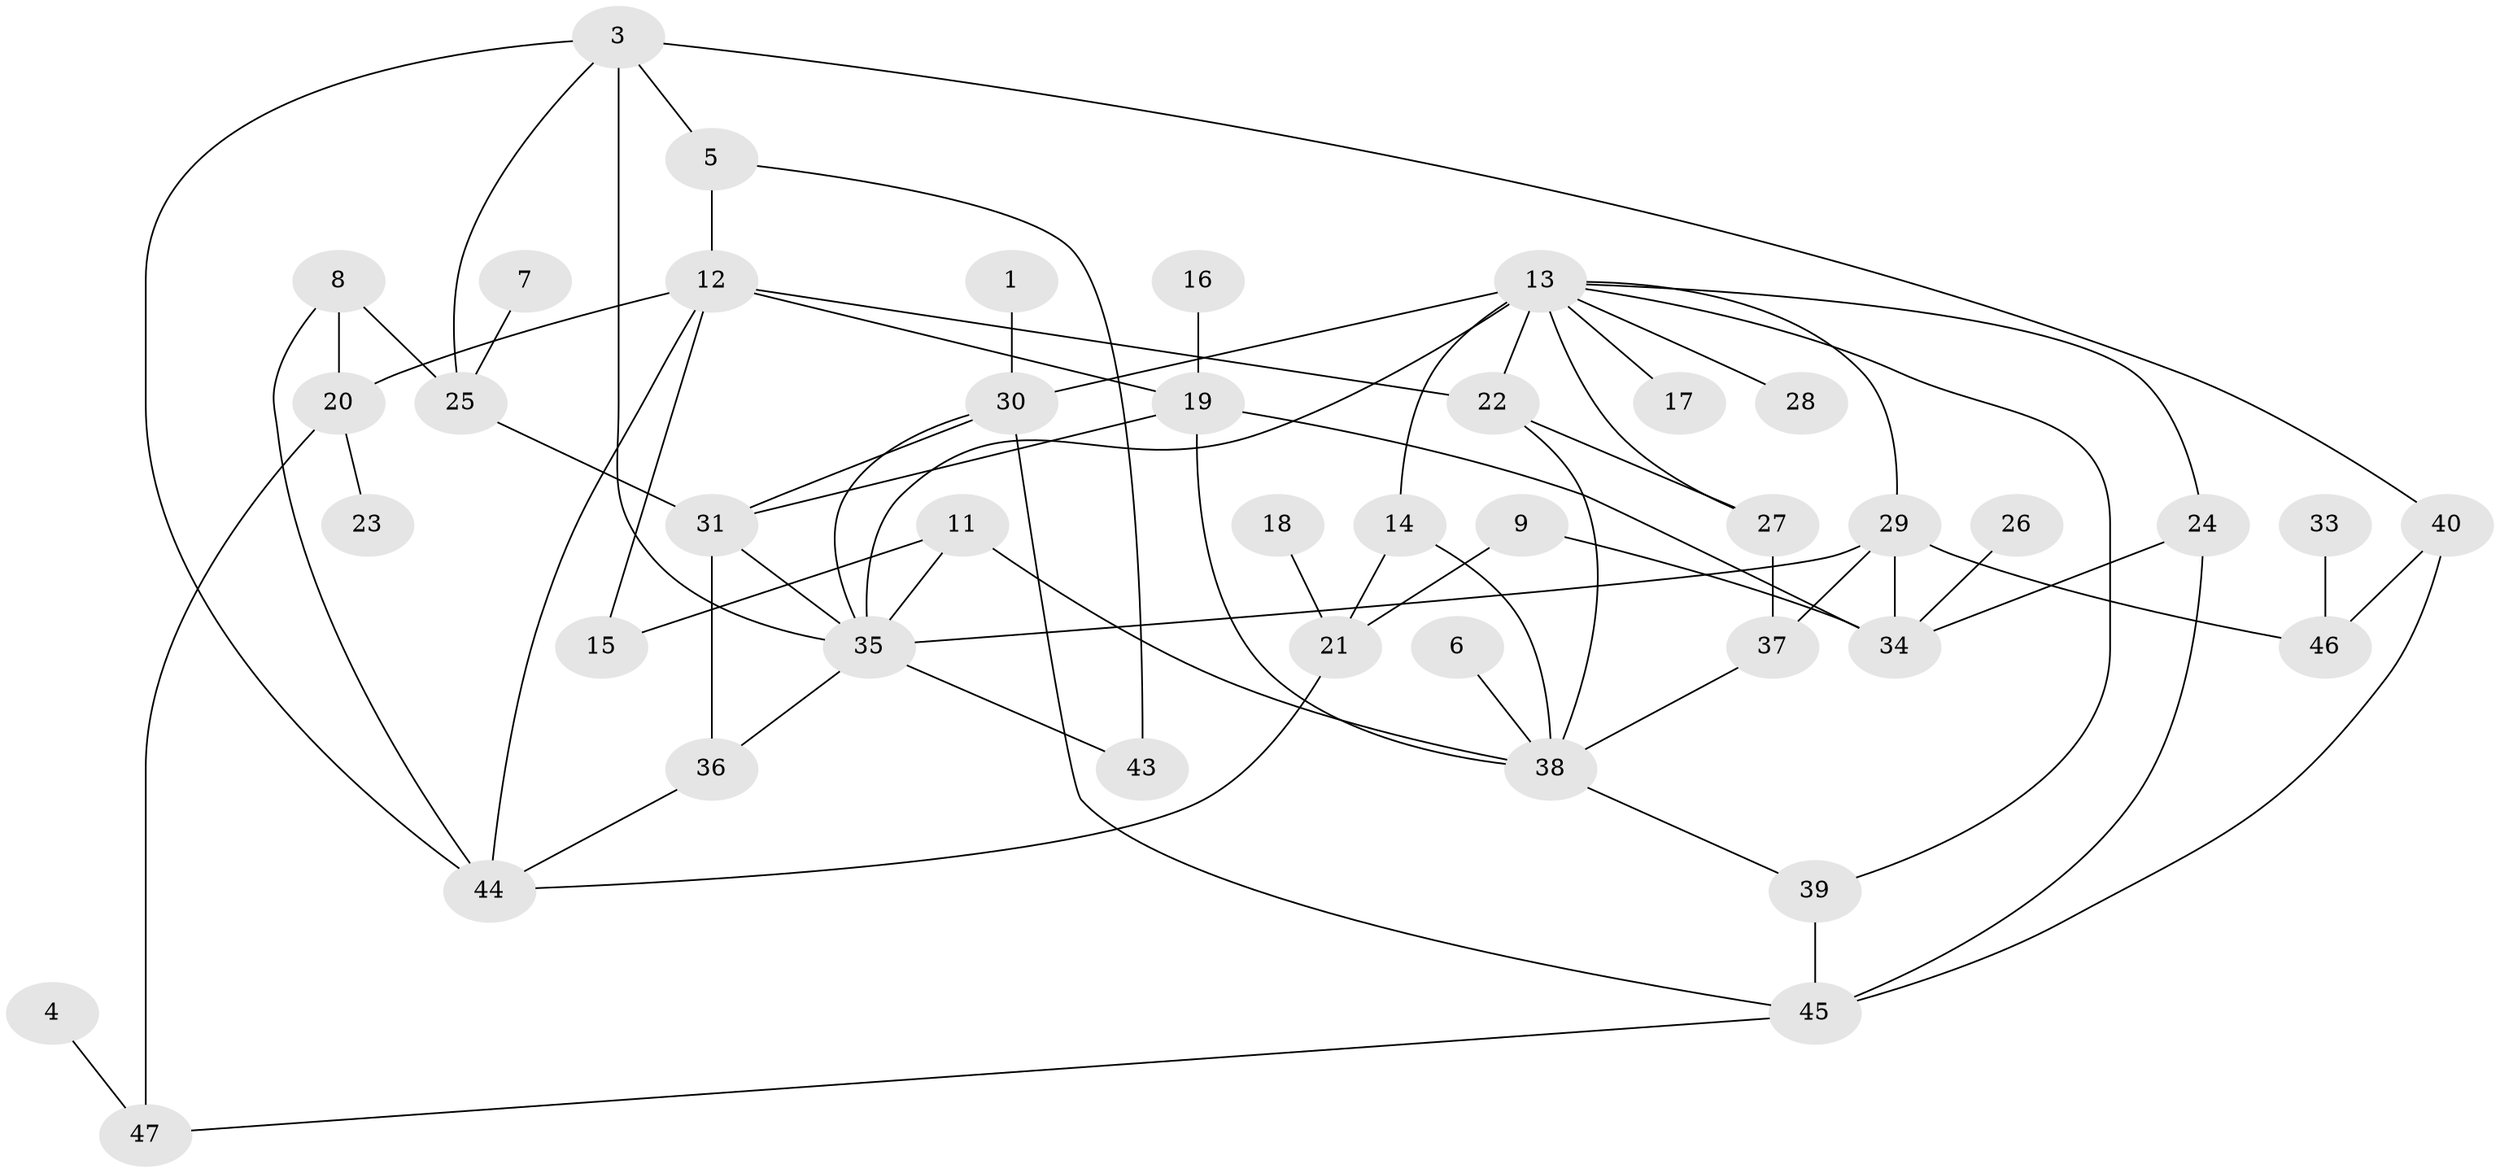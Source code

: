// original degree distribution, {1: 0.22388059701492538, 0: 0.05970149253731343, 5: 0.11940298507462686, 2: 0.1791044776119403, 3: 0.23880597014925373, 6: 0.04477611940298507, 4: 0.11940298507462686, 9: 0.014925373134328358}
// Generated by graph-tools (version 1.1) at 2025/35/03/04/25 23:35:57]
// undirected, 42 vertices, 70 edges
graph export_dot {
  node [color=gray90,style=filled];
  1;
  3;
  4;
  5;
  6;
  7;
  8;
  9;
  11;
  12;
  13;
  14;
  15;
  16;
  17;
  18;
  19;
  20;
  21;
  22;
  23;
  24;
  25;
  26;
  27;
  28;
  29;
  30;
  31;
  33;
  34;
  35;
  36;
  37;
  38;
  39;
  40;
  43;
  44;
  45;
  46;
  47;
  1 -- 30 [weight=1.0];
  3 -- 5 [weight=1.0];
  3 -- 25 [weight=1.0];
  3 -- 35 [weight=1.0];
  3 -- 40 [weight=1.0];
  3 -- 44 [weight=1.0];
  4 -- 47 [weight=1.0];
  5 -- 12 [weight=1.0];
  5 -- 43 [weight=1.0];
  6 -- 38 [weight=1.0];
  7 -- 25 [weight=1.0];
  8 -- 20 [weight=1.0];
  8 -- 25 [weight=1.0];
  8 -- 44 [weight=1.0];
  9 -- 21 [weight=1.0];
  9 -- 34 [weight=1.0];
  11 -- 15 [weight=1.0];
  11 -- 35 [weight=1.0];
  11 -- 38 [weight=1.0];
  12 -- 15 [weight=1.0];
  12 -- 19 [weight=1.0];
  12 -- 20 [weight=1.0];
  12 -- 22 [weight=1.0];
  12 -- 44 [weight=1.0];
  13 -- 14 [weight=1.0];
  13 -- 17 [weight=1.0];
  13 -- 22 [weight=1.0];
  13 -- 24 [weight=1.0];
  13 -- 27 [weight=1.0];
  13 -- 28 [weight=1.0];
  13 -- 29 [weight=1.0];
  13 -- 30 [weight=3.0];
  13 -- 35 [weight=1.0];
  13 -- 39 [weight=1.0];
  14 -- 21 [weight=1.0];
  14 -- 38 [weight=1.0];
  16 -- 19 [weight=1.0];
  18 -- 21 [weight=1.0];
  19 -- 31 [weight=1.0];
  19 -- 34 [weight=1.0];
  19 -- 38 [weight=1.0];
  20 -- 23 [weight=1.0];
  20 -- 47 [weight=1.0];
  21 -- 44 [weight=1.0];
  22 -- 27 [weight=1.0];
  22 -- 38 [weight=1.0];
  24 -- 34 [weight=1.0];
  24 -- 45 [weight=1.0];
  25 -- 31 [weight=1.0];
  26 -- 34 [weight=1.0];
  27 -- 37 [weight=1.0];
  29 -- 34 [weight=1.0];
  29 -- 35 [weight=1.0];
  29 -- 37 [weight=1.0];
  29 -- 46 [weight=1.0];
  30 -- 31 [weight=1.0];
  30 -- 35 [weight=1.0];
  30 -- 45 [weight=1.0];
  31 -- 35 [weight=1.0];
  31 -- 36 [weight=1.0];
  33 -- 46 [weight=1.0];
  35 -- 36 [weight=1.0];
  35 -- 43 [weight=2.0];
  36 -- 44 [weight=1.0];
  37 -- 38 [weight=1.0];
  38 -- 39 [weight=1.0];
  39 -- 45 [weight=1.0];
  40 -- 45 [weight=1.0];
  40 -- 46 [weight=1.0];
  45 -- 47 [weight=1.0];
}
